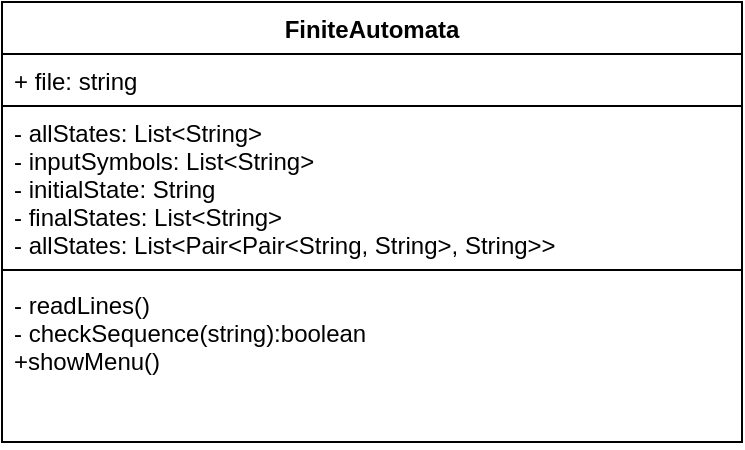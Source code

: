 <mxfile version="20.5.3" type="github">
  <diagram id="0QV0ze1oS47aMYUOlha5" name="Page-1">
    <mxGraphModel dx="981" dy="552" grid="1" gridSize="10" guides="1" tooltips="1" connect="1" arrows="1" fold="1" page="1" pageScale="1" pageWidth="850" pageHeight="1100" math="0" shadow="0">
      <root>
        <mxCell id="0" />
        <mxCell id="1" parent="0" />
        <mxCell id="5CADswkSSXYxrtWv3Kgu-1" value="FiniteAutomata" style="swimlane;fontStyle=1;align=center;verticalAlign=top;childLayout=stackLayout;horizontal=1;startSize=26;horizontalStack=0;resizeParent=1;resizeParentMax=0;resizeLast=0;collapsible=1;marginBottom=0;" vertex="1" parent="1">
          <mxGeometry x="290" y="240" width="370" height="220" as="geometry" />
        </mxCell>
        <mxCell id="5CADswkSSXYxrtWv3Kgu-5" value="+ file: string" style="text;strokeColor=default;fillColor=none;align=left;verticalAlign=top;spacingLeft=4;spacingRight=4;overflow=hidden;rotatable=0;points=[[0,0.5],[1,0.5]];portConstraint=eastwest;" vertex="1" parent="5CADswkSSXYxrtWv3Kgu-1">
          <mxGeometry y="26" width="370" height="26" as="geometry" />
        </mxCell>
        <mxCell id="5CADswkSSXYxrtWv3Kgu-2" value="- allStates: List&lt;String&gt;&#xa;- inputSymbols: List&lt;String&gt;&#xa;- initialState: String&#xa;- finalStates: List&lt;String&gt;&#xa;- allStates: List&lt;Pair&lt;Pair&lt;String, String&gt;, String&gt;&gt;&#xa;" style="text;strokeColor=none;fillColor=none;align=left;verticalAlign=top;spacingLeft=4;spacingRight=4;overflow=hidden;rotatable=0;points=[[0,0.5],[1,0.5]];portConstraint=eastwest;" vertex="1" parent="5CADswkSSXYxrtWv3Kgu-1">
          <mxGeometry y="52" width="370" height="78" as="geometry" />
        </mxCell>
        <mxCell id="5CADswkSSXYxrtWv3Kgu-3" value="" style="line;strokeWidth=1;fillColor=none;align=left;verticalAlign=middle;spacingTop=-1;spacingLeft=3;spacingRight=3;rotatable=0;labelPosition=right;points=[];portConstraint=eastwest;strokeColor=inherit;" vertex="1" parent="5CADswkSSXYxrtWv3Kgu-1">
          <mxGeometry y="130" width="370" height="8" as="geometry" />
        </mxCell>
        <mxCell id="5CADswkSSXYxrtWv3Kgu-4" value="- readLines()&#xa;- checkSequence(string):boolean&#xa;+showMenu()" style="text;strokeColor=none;fillColor=none;align=left;verticalAlign=top;spacingLeft=4;spacingRight=4;overflow=hidden;rotatable=0;points=[[0,0.5],[1,0.5]];portConstraint=eastwest;" vertex="1" parent="5CADswkSSXYxrtWv3Kgu-1">
          <mxGeometry y="138" width="370" height="82" as="geometry" />
        </mxCell>
      </root>
    </mxGraphModel>
  </diagram>
</mxfile>
